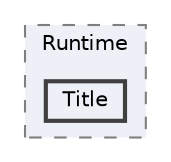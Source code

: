 digraph "C:/Users/むずでょ/Documents/Unity Projects/RMU-1-00-00-Research/Assets/RPGMaker/Codebase/Runtime/Title"
{
 // LATEX_PDF_SIZE
  bgcolor="transparent";
  edge [fontname=Helvetica,fontsize=10,labelfontname=Helvetica,labelfontsize=10];
  node [fontname=Helvetica,fontsize=10,shape=box,height=0.2,width=0.4];
  compound=true
  subgraph clusterdir_f75b6d0a85c69be80d5afad8cb782400 {
    graph [ bgcolor="#edf0f7", pencolor="grey50", label="Runtime", fontname=Helvetica,fontsize=10 style="filled,dashed", URL="dir_f75b6d0a85c69be80d5afad8cb782400.html",tooltip=""]
  dir_fb845b390091b715cdeb3251ebc3127f [label="Title", fillcolor="#edf0f7", color="grey25", style="filled,bold", URL="dir_fb845b390091b715cdeb3251ebc3127f.html",tooltip=""];
  }
}
